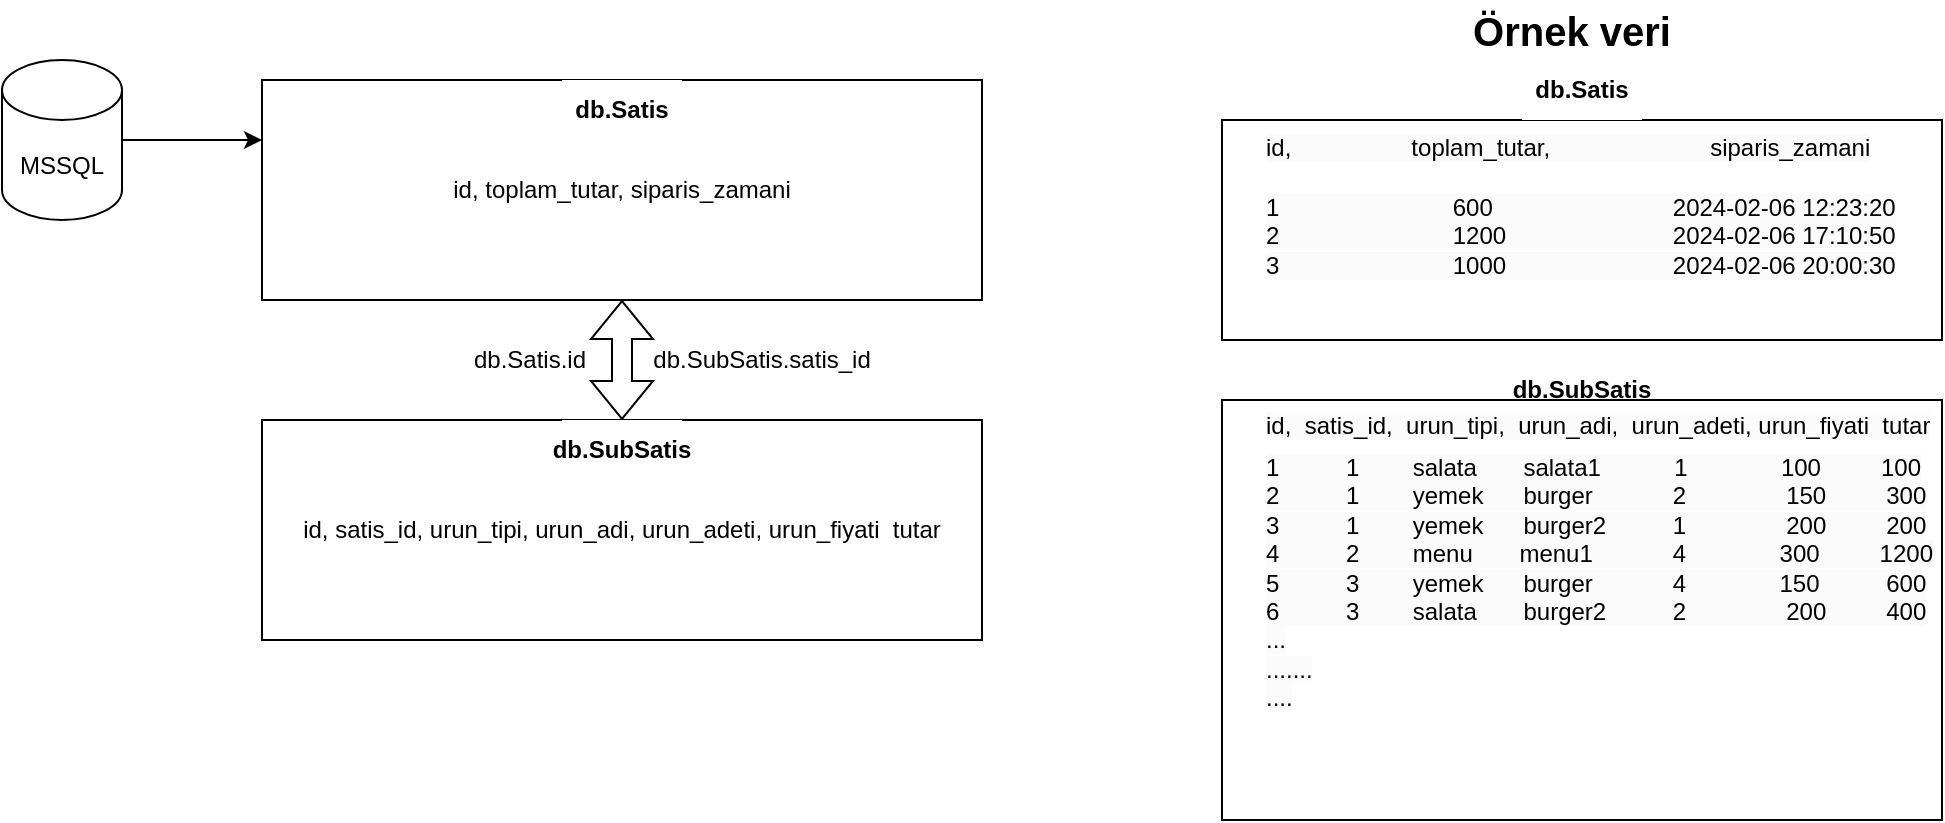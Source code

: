 <mxfile version="23.1.1" type="github">
  <diagram name="Sayfa -1" id="fkjuZwAep9HwXAj_a8_N">
    <mxGraphModel dx="977" dy="501" grid="1" gridSize="10" guides="1" tooltips="1" connect="1" arrows="1" fold="1" page="1" pageScale="1" pageWidth="827" pageHeight="1169" math="0" shadow="0">
      <root>
        <mxCell id="0" />
        <mxCell id="1" parent="0" />
        <mxCell id="Bm2q66M2lrhtxcSUCz6n-7" style="edgeStyle=orthogonalEdgeStyle;rounded=0;orthogonalLoop=1;jettySize=auto;html=1;" edge="1" parent="1" source="Bm2q66M2lrhtxcSUCz6n-1">
          <mxGeometry relative="1" as="geometry">
            <mxPoint x="280" y="150" as="targetPoint" />
          </mxGeometry>
        </mxCell>
        <mxCell id="Bm2q66M2lrhtxcSUCz6n-1" value="MSSQL" style="shape=cylinder3;whiteSpace=wrap;html=1;boundedLbl=1;backgroundOutline=1;size=15;" vertex="1" parent="1">
          <mxGeometry x="150" y="110" width="60" height="80" as="geometry" />
        </mxCell>
        <mxCell id="Bm2q66M2lrhtxcSUCz6n-8" value="id, toplam_tutar, siparis_zamani" style="rounded=0;whiteSpace=wrap;html=1;" vertex="1" parent="1">
          <mxGeometry x="280" y="120" width="360" height="110" as="geometry" />
        </mxCell>
        <mxCell id="Bm2q66M2lrhtxcSUCz6n-10" value="id, satis_id, urun_tipi, urun_adi, urun_adeti, urun_fiyati&amp;nbsp; tutar" style="rounded=0;whiteSpace=wrap;html=1;" vertex="1" parent="1">
          <mxGeometry x="280" y="290" width="360" height="110" as="geometry" />
        </mxCell>
        <mxCell id="Bm2q66M2lrhtxcSUCz6n-11" value="db.Satis" style="text;html=1;strokeColor=none;fillColor=default;align=center;verticalAlign=middle;whiteSpace=wrap;rounded=0;fontStyle=1" vertex="1" parent="1">
          <mxGeometry x="430" y="120" width="60" height="30" as="geometry" />
        </mxCell>
        <mxCell id="Bm2q66M2lrhtxcSUCz6n-12" value="" style="shape=flexArrow;endArrow=classic;startArrow=classic;html=1;rounded=0;entryX=0.5;entryY=1;entryDx=0;entryDy=0;" edge="1" parent="1" source="Bm2q66M2lrhtxcSUCz6n-10" target="Bm2q66M2lrhtxcSUCz6n-8">
          <mxGeometry width="100" height="100" relative="1" as="geometry">
            <mxPoint x="470" y="330" as="sourcePoint" />
            <mxPoint x="570" y="230" as="targetPoint" />
          </mxGeometry>
        </mxCell>
        <mxCell id="Bm2q66M2lrhtxcSUCz6n-13" value="db.SubSatis" style="text;html=1;strokeColor=none;fillColor=default;align=center;verticalAlign=middle;whiteSpace=wrap;rounded=0;fontStyle=1" vertex="1" parent="1">
          <mxGeometry x="430" y="290" width="60" height="30" as="geometry" />
        </mxCell>
        <mxCell id="Bm2q66M2lrhtxcSUCz6n-14" value="db.Satis.id" style="text;html=1;strokeColor=none;fillColor=none;align=center;verticalAlign=middle;whiteSpace=wrap;rounded=0;" vertex="1" parent="1">
          <mxGeometry x="384" y="250" width="60" height="20" as="geometry" />
        </mxCell>
        <mxCell id="Bm2q66M2lrhtxcSUCz6n-16" value="db.SubSatis.satis_id" style="text;html=1;strokeColor=none;fillColor=none;align=center;verticalAlign=middle;whiteSpace=wrap;rounded=0;" vertex="1" parent="1">
          <mxGeometry x="500" y="250" width="60" height="20" as="geometry" />
        </mxCell>
        <mxCell id="Bm2q66M2lrhtxcSUCz6n-17" value="&lt;b&gt;&lt;font style=&quot;font-size: 20px;&quot;&gt;Örnek veri&lt;/font&gt;&lt;/b&gt;" style="text;html=1;strokeColor=none;fillColor=none;align=center;verticalAlign=middle;whiteSpace=wrap;rounded=0;" vertex="1" parent="1">
          <mxGeometry x="850" y="80" width="170" height="30" as="geometry" />
        </mxCell>
        <mxCell id="Bm2q66M2lrhtxcSUCz6n-18" value="" style="rounded=0;whiteSpace=wrap;html=1;" vertex="1" parent="1">
          <mxGeometry x="760" y="140" width="360" height="110" as="geometry" />
        </mxCell>
        <mxCell id="Bm2q66M2lrhtxcSUCz6n-19" value="db.Satis" style="text;html=1;strokeColor=none;fillColor=default;align=center;verticalAlign=middle;whiteSpace=wrap;rounded=0;fontStyle=1" vertex="1" parent="1">
          <mxGeometry x="910" y="110" width="60" height="30" as="geometry" />
        </mxCell>
        <mxCell id="Bm2q66M2lrhtxcSUCz6n-20" value="&lt;span style=&quot;color: rgb(0, 0, 0); font-family: Helvetica; font-size: 12px; font-style: normal; font-variant-ligatures: normal; font-variant-caps: normal; font-weight: 400; letter-spacing: normal; orphans: 2; text-align: center; text-indent: 0px; text-transform: none; widows: 2; word-spacing: 0px; -webkit-text-stroke-width: 0px; background-color: rgb(251, 251, 251); text-decoration-thickness: initial; text-decoration-style: initial; text-decoration-color: initial; float: none; display: inline !important;&quot;&gt;id,&amp;nbsp; &amp;nbsp; &amp;nbsp; &amp;nbsp; &amp;nbsp; &amp;nbsp; &amp;nbsp; &amp;nbsp; &amp;nbsp; toplam_tutar,&amp;nbsp; &amp;nbsp; &amp;nbsp; &amp;nbsp; &amp;nbsp; &amp;nbsp; &amp;nbsp; &amp;nbsp; &amp;nbsp; &amp;nbsp; &amp;nbsp; &amp;nbsp; siparis_zamani&lt;/span&gt;" style="text;whiteSpace=wrap;html=1;" vertex="1" parent="1">
          <mxGeometry x="780" y="140" width="340" height="40" as="geometry" />
        </mxCell>
        <mxCell id="Bm2q66M2lrhtxcSUCz6n-21" value="&lt;span style=&quot;color: rgb(0, 0, 0); font-family: Helvetica; font-size: 12px; font-style: normal; font-variant-ligatures: normal; font-variant-caps: normal; font-weight: 400; letter-spacing: normal; orphans: 2; text-align: center; text-indent: 0px; text-transform: none; widows: 2; word-spacing: 0px; -webkit-text-stroke-width: 0px; background-color: rgb(251, 251, 251); text-decoration-thickness: initial; text-decoration-style: initial; text-decoration-color: initial; float: none; display: inline !important;&quot;&gt;1&amp;nbsp; &amp;nbsp; &amp;nbsp; &amp;nbsp; &amp;nbsp; &amp;nbsp; &amp;nbsp; &amp;nbsp; &amp;nbsp; &amp;nbsp; &amp;nbsp; &amp;nbsp; &amp;nbsp; 600&amp;nbsp; &amp;nbsp; &amp;nbsp; &amp;nbsp; &amp;nbsp; &amp;nbsp; &amp;nbsp; &amp;nbsp; &amp;nbsp; &amp;nbsp; &amp;nbsp; &amp;nbsp; &amp;nbsp; &amp;nbsp;2024-02-06 12:23:20&lt;br&gt;2&amp;nbsp; &amp;nbsp; &amp;nbsp; &amp;nbsp; &amp;nbsp; &amp;nbsp; &amp;nbsp; &amp;nbsp; &amp;nbsp; &amp;nbsp; &amp;nbsp; &amp;nbsp; &amp;nbsp; 1200&amp;nbsp; &amp;nbsp; &amp;nbsp; &amp;nbsp; &amp;nbsp; &amp;nbsp; &amp;nbsp; &amp;nbsp; &amp;nbsp; &amp;nbsp; &amp;nbsp; &amp;nbsp; &amp;nbsp;2024-02-06 17:10:50&lt;br&gt;3&amp;nbsp; &amp;nbsp; &amp;nbsp; &amp;nbsp; &amp;nbsp; &amp;nbsp; &amp;nbsp; &amp;nbsp; &amp;nbsp; &amp;nbsp; &amp;nbsp; &amp;nbsp; &amp;nbsp; 1000&amp;nbsp; &amp;nbsp; &amp;nbsp; &amp;nbsp; &amp;nbsp; &amp;nbsp; &amp;nbsp; &amp;nbsp; &amp;nbsp; &amp;nbsp; &amp;nbsp; &amp;nbsp; &amp;nbsp;2024-02-06 20:00:30&lt;br&gt;&lt;/span&gt;" style="text;whiteSpace=wrap;html=1;" vertex="1" parent="1">
          <mxGeometry x="780" y="170" width="340" height="40" as="geometry" />
        </mxCell>
        <mxCell id="Bm2q66M2lrhtxcSUCz6n-22" value="db.SubSatis" style="text;html=1;strokeColor=none;fillColor=default;align=center;verticalAlign=middle;whiteSpace=wrap;rounded=0;fontStyle=1" vertex="1" parent="1">
          <mxGeometry x="910" y="260" width="60" height="30" as="geometry" />
        </mxCell>
        <mxCell id="Bm2q66M2lrhtxcSUCz6n-23" value="" style="rounded=0;whiteSpace=wrap;html=1;" vertex="1" parent="1">
          <mxGeometry x="760" y="280" width="360" height="210" as="geometry" />
        </mxCell>
        <mxCell id="Bm2q66M2lrhtxcSUCz6n-24" value="&lt;span style=&quot;color: rgb(0, 0, 0); font-family: Helvetica; font-size: 12px; font-style: normal; font-variant-ligatures: normal; font-variant-caps: normal; font-weight: 400; letter-spacing: normal; orphans: 2; text-align: center; text-indent: 0px; text-transform: none; widows: 2; word-spacing: 0px; -webkit-text-stroke-width: 0px; background-color: rgb(251, 251, 251); text-decoration-thickness: initial; text-decoration-style: initial; text-decoration-color: initial; float: none; display: inline !important;&quot;&gt;1&amp;nbsp; &amp;nbsp; &amp;nbsp; &amp;nbsp; &amp;nbsp; 1&amp;nbsp; &amp;nbsp; &amp;nbsp; &amp;nbsp; salata&amp;nbsp; &amp;nbsp; &amp;nbsp; &amp;nbsp;salata1&amp;nbsp; &amp;nbsp; &amp;nbsp; &amp;nbsp; &amp;nbsp; &amp;nbsp;1&amp;nbsp; &amp;nbsp; &amp;nbsp; &amp;nbsp; &amp;nbsp; &amp;nbsp; &amp;nbsp; 100&amp;nbsp; &amp;nbsp; &amp;nbsp; &amp;nbsp; &amp;nbsp;100&lt;br&gt;2&amp;nbsp; &amp;nbsp; &amp;nbsp; &amp;nbsp; &amp;nbsp; 1&amp;nbsp; &amp;nbsp; &amp;nbsp; &amp;nbsp; yemek&amp;nbsp; &amp;nbsp; &amp;nbsp; burger&amp;nbsp; &amp;nbsp; &amp;nbsp; &amp;nbsp; &amp;nbsp; &amp;nbsp; 2&amp;nbsp; &amp;nbsp; &amp;nbsp; &amp;nbsp; &amp;nbsp; &amp;nbsp; &amp;nbsp; &amp;nbsp;150&amp;nbsp; &amp;nbsp; &amp;nbsp; &amp;nbsp; &amp;nbsp;300&lt;br&gt;3&amp;nbsp; &amp;nbsp; &amp;nbsp; &amp;nbsp; &amp;nbsp; 1&amp;nbsp; &amp;nbsp; &amp;nbsp; &amp;nbsp; yemek&amp;nbsp; &amp;nbsp; &amp;nbsp; burger2&amp;nbsp; &amp;nbsp; &amp;nbsp; &amp;nbsp; &amp;nbsp; 1&amp;nbsp; &amp;nbsp; &amp;nbsp; &amp;nbsp; &amp;nbsp; &amp;nbsp; &amp;nbsp; &amp;nbsp;200&amp;nbsp; &amp;nbsp; &amp;nbsp; &amp;nbsp; &amp;nbsp;200&lt;br&gt;4&amp;nbsp; &amp;nbsp; &amp;nbsp; &amp;nbsp; &amp;nbsp; 2&amp;nbsp; &amp;nbsp; &amp;nbsp; &amp;nbsp; menu&amp;nbsp; &amp;nbsp; &amp;nbsp; &amp;nbsp;menu1&amp;nbsp; &amp;nbsp; &amp;nbsp; &amp;nbsp; &amp;nbsp; &amp;nbsp; 4&amp;nbsp; &amp;nbsp; &amp;nbsp; &amp;nbsp; &amp;nbsp; &amp;nbsp; &amp;nbsp; 300&amp;nbsp; &amp;nbsp; &amp;nbsp; &amp;nbsp; &amp;nbsp;1200&lt;br style=&quot;border-color: var(--border-color);&quot;&gt;5&amp;nbsp; &amp;nbsp; &amp;nbsp; &amp;nbsp; &amp;nbsp; 3&amp;nbsp; &amp;nbsp; &amp;nbsp; &amp;nbsp; yemek&amp;nbsp; &amp;nbsp; &amp;nbsp; burger&amp;nbsp; &amp;nbsp; &amp;nbsp; &amp;nbsp; &amp;nbsp; &amp;nbsp; 4&amp;nbsp; &amp;nbsp; &amp;nbsp; &amp;nbsp; &amp;nbsp; &amp;nbsp; &amp;nbsp; 150&amp;nbsp; &amp;nbsp; &amp;nbsp; &amp;nbsp; &amp;nbsp; 600&lt;br style=&quot;border-color: var(--border-color);&quot;&gt;6&amp;nbsp; &amp;nbsp; &amp;nbsp; &amp;nbsp; &amp;nbsp; 3&amp;nbsp; &amp;nbsp; &amp;nbsp; &amp;nbsp; salata&amp;nbsp; &amp;nbsp; &amp;nbsp; &amp;nbsp;burger2&amp;nbsp; &amp;nbsp; &amp;nbsp; &amp;nbsp; &amp;nbsp; 2&amp;nbsp; &amp;nbsp; &amp;nbsp; &amp;nbsp; &amp;nbsp; &amp;nbsp; &amp;nbsp; &amp;nbsp;200&amp;nbsp; &amp;nbsp; &amp;nbsp; &amp;nbsp; &amp;nbsp;400&lt;br style=&quot;border-color: var(--border-color);&quot;&gt;...&lt;br style=&quot;border-color: var(--border-color);&quot;&gt;.......&lt;br&gt;....&lt;br&gt;&lt;/span&gt;" style="text;whiteSpace=wrap;html=1;" vertex="1" parent="1">
          <mxGeometry x="780" y="300" width="340" height="40" as="geometry" />
        </mxCell>
        <mxCell id="Bm2q66M2lrhtxcSUCz6n-25" value="&lt;span style=&quot;color: rgb(0, 0, 0); font-family: Helvetica; font-size: 12px; font-style: normal; font-variant-ligatures: normal; font-variant-caps: normal; font-weight: 400; letter-spacing: normal; orphans: 2; text-align: center; text-indent: 0px; text-transform: none; widows: 2; word-spacing: 0px; -webkit-text-stroke-width: 0px; background-color: rgb(251, 251, 251); text-decoration-thickness: initial; text-decoration-style: initial; text-decoration-color: initial; float: none; display: inline !important;&quot;&gt;id,&amp;nbsp; satis_id,&amp;nbsp; urun_tipi,&amp;nbsp; urun_adi,&amp;nbsp; urun_adeti, urun_fiyati&amp;nbsp; tutar&lt;/span&gt;" style="text;whiteSpace=wrap;html=1;" vertex="1" parent="1">
          <mxGeometry x="780" y="279" width="340" height="40" as="geometry" />
        </mxCell>
      </root>
    </mxGraphModel>
  </diagram>
</mxfile>
